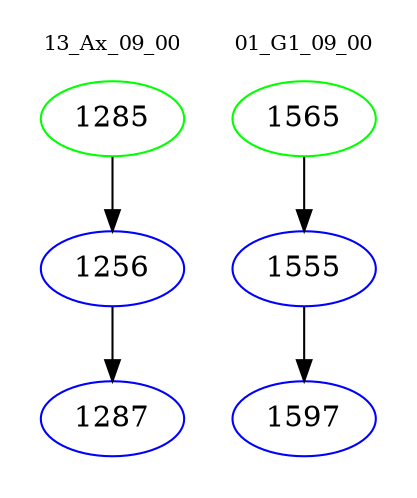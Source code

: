 digraph{
subgraph cluster_0 {
color = white
label = "13_Ax_09_00";
fontsize=10;
T0_1285 [label="1285", color="green"]
T0_1285 -> T0_1256 [color="black"]
T0_1256 [label="1256", color="blue"]
T0_1256 -> T0_1287 [color="black"]
T0_1287 [label="1287", color="blue"]
}
subgraph cluster_1 {
color = white
label = "01_G1_09_00";
fontsize=10;
T1_1565 [label="1565", color="green"]
T1_1565 -> T1_1555 [color="black"]
T1_1555 [label="1555", color="blue"]
T1_1555 -> T1_1597 [color="black"]
T1_1597 [label="1597", color="blue"]
}
}
